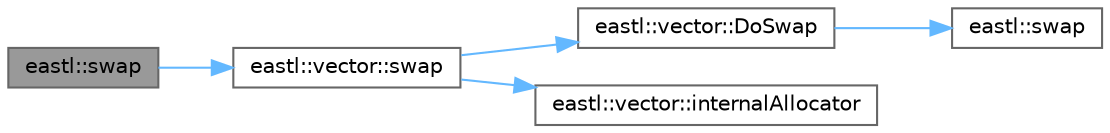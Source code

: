 digraph "eastl::swap"
{
 // LATEX_PDF_SIZE
  bgcolor="transparent";
  edge [fontname=Helvetica,fontsize=10,labelfontname=Helvetica,labelfontsize=10];
  node [fontname=Helvetica,fontsize=10,shape=box,height=0.2,width=0.4];
  rankdir="LR";
  Node1 [id="Node000001",label="eastl::swap",height=0.2,width=0.4,color="gray40", fillcolor="grey60", style="filled", fontcolor="black",tooltip=" "];
  Node1 -> Node2 [id="edge5_Node000001_Node000002",color="steelblue1",style="solid",tooltip=" "];
  Node2 [id="Node000002",label="eastl::vector::swap",height=0.2,width=0.4,color="grey40", fillcolor="white", style="filled",URL="$classeastl_1_1vector.html#afe41544a7984da11c5a6fb701056950f",tooltip=" "];
  Node2 -> Node3 [id="edge6_Node000002_Node000003",color="steelblue1",style="solid",tooltip=" "];
  Node3 [id="Node000003",label="eastl::vector::DoSwap",height=0.2,width=0.4,color="grey40", fillcolor="white", style="filled",URL="$classeastl_1_1vector.html#abc7195e45f36bbfc213e10086dc2f6cc",tooltip=" "];
  Node3 -> Node4 [id="edge7_Node000003_Node000004",color="steelblue1",style="solid",tooltip=" "];
  Node4 [id="Node000004",label="eastl::swap",height=0.2,width=0.4,color="grey40", fillcolor="white", style="filled",URL="$namespaceeastl.html#a98898432a5e178e354c5af6abeb58f8b",tooltip=" "];
  Node2 -> Node5 [id="edge8_Node000002_Node000005",color="steelblue1",style="solid",tooltip=" "];
  Node5 [id="Node000005",label="eastl::vector::internalAllocator",height=0.2,width=0.4,color="grey40", fillcolor="white", style="filled",URL="$classeastl_1_1vector.html#aae15a86c95ff95a5cfbb44ca98ce755e",tooltip=" "];
}
